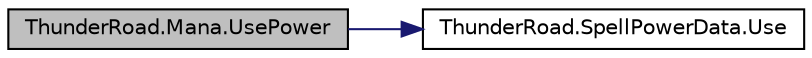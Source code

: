 digraph "ThunderRoad.Mana.UsePower"
{
 // LATEX_PDF_SIZE
  edge [fontname="Helvetica",fontsize="10",labelfontname="Helvetica",labelfontsize="10"];
  node [fontname="Helvetica",fontsize="10",shape=record];
  rankdir="LR";
  Node1 [label="ThunderRoad.Mana.UsePower",height=0.2,width=0.4,color="black", fillcolor="grey75", style="filled", fontcolor="black",tooltip="Uses the power."];
  Node1 -> Node2 [color="midnightblue",fontsize="10",style="solid",fontname="Helvetica"];
  Node2 [label="ThunderRoad.SpellPowerData.Use",height=0.2,width=0.4,color="black", fillcolor="white", style="filled",URL="$class_thunder_road_1_1_spell_power_data.html#ae5f18dc4ad52378a5949e9564be765f4",tooltip="Uses this instance."];
}

